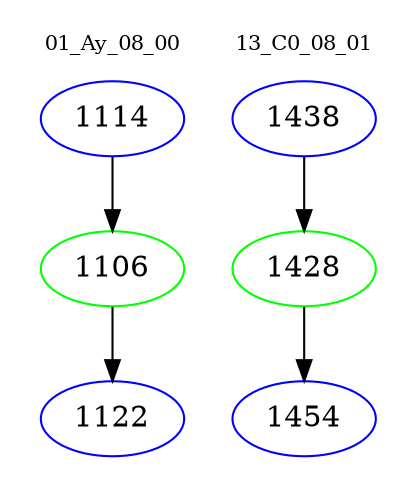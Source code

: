digraph{
subgraph cluster_0 {
color = white
label = "01_Ay_08_00";
fontsize=10;
T0_1114 [label="1114", color="blue"]
T0_1114 -> T0_1106 [color="black"]
T0_1106 [label="1106", color="green"]
T0_1106 -> T0_1122 [color="black"]
T0_1122 [label="1122", color="blue"]
}
subgraph cluster_1 {
color = white
label = "13_C0_08_01";
fontsize=10;
T1_1438 [label="1438", color="blue"]
T1_1438 -> T1_1428 [color="black"]
T1_1428 [label="1428", color="green"]
T1_1428 -> T1_1454 [color="black"]
T1_1454 [label="1454", color="blue"]
}
}
